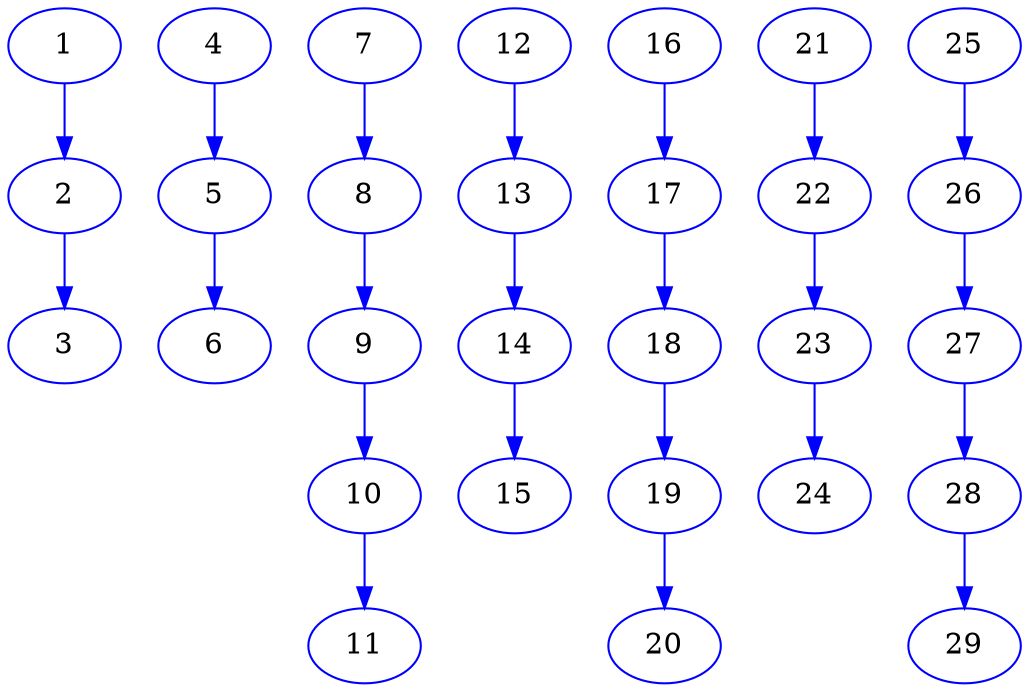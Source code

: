 digraph "path-g" {
	node [color=black];
	edge [color=black];
	1	[color=blue];
	2	[color=blue];
	1 -> 2	[key=new_edge,
		color=blue];
	3	[color=blue];
	2 -> 3	[key=new_edge,
		color=blue];
	4	[color=blue];
	5	[color=blue];
	4 -> 5	[key=new_edge,
		color=blue];
	6	[color=blue];
	5 -> 6	[key=new_edge,
		color=blue];
	7	[color=blue];
	8	[color=blue];
	7 -> 8	[key=new_edge,
		color=blue];
	9	[color=blue];
	8 -> 9	[key=new_edge,
		color=blue];
	10	[color=blue];
	9 -> 10	[key=new_edge,
		color=blue];
	11	[color=blue];
	10 -> 11	[key=new_edge,
		color=blue];
	12	[color=blue];
	13	[color=blue];
	12 -> 13	[key=new_edge,
		color=blue];
	14	[color=blue];
	13 -> 14	[key=new_edge,
		color=blue];
	15	[color=blue];
	14 -> 15	[key=new_edge,
		color=blue];
	16	[color=blue];
	17	[color=blue];
	16 -> 17	[key=new_edge,
		color=blue];
	18	[color=blue];
	17 -> 18	[key=new_edge,
		color=blue];
	19	[color=blue];
	18 -> 19	[key=new_edge,
		color=blue];
	20	[color=blue];
	19 -> 20	[key=new_edge,
		color=blue];
	21	[color=blue];
	22	[color=blue];
	21 -> 22	[key=new_edge,
		color=blue];
	23	[color=blue];
	22 -> 23	[key=new_edge,
		color=blue];
	24	[color=blue];
	23 -> 24	[key=new_edge,
		color=blue];
	25	[color=blue];
	26	[color=blue];
	25 -> 26	[key=new_edge,
		color=blue];
	27	[color=blue];
	26 -> 27	[key=new_edge,
		color=blue];
	28	[color=blue];
	27 -> 28	[key=new_edge,
		color=blue];
	29	[color=blue];
	28 -> 29	[key=new_edge,
		color=blue];
}
